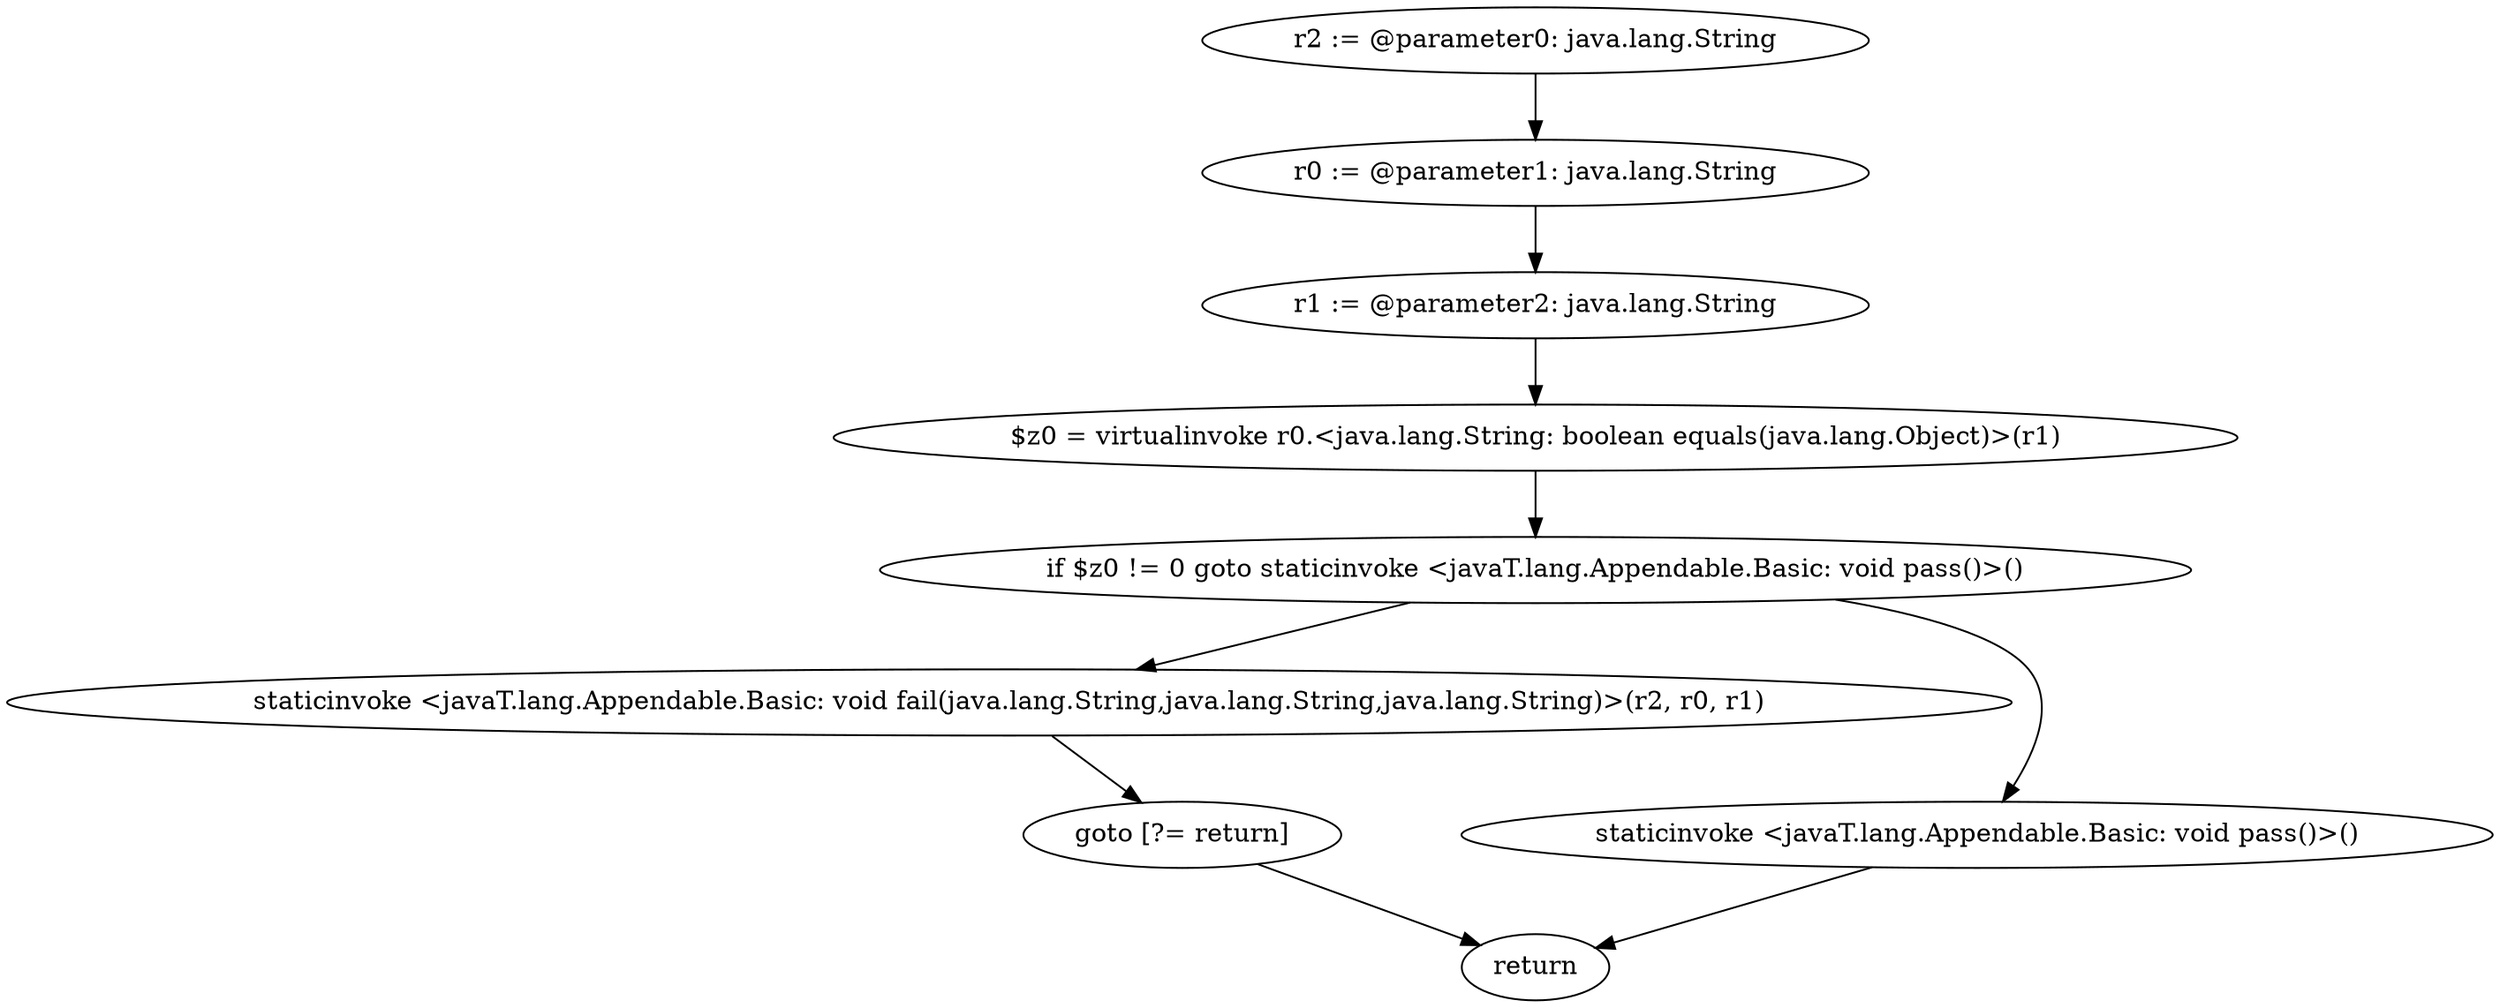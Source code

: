 digraph "unitGraph" {
    "r2 := @parameter0: java.lang.String"
    "r0 := @parameter1: java.lang.String"
    "r1 := @parameter2: java.lang.String"
    "$z0 = virtualinvoke r0.<java.lang.String: boolean equals(java.lang.Object)>(r1)"
    "if $z0 != 0 goto staticinvoke <javaT.lang.Appendable.Basic: void pass()>()"
    "staticinvoke <javaT.lang.Appendable.Basic: void fail(java.lang.String,java.lang.String,java.lang.String)>(r2, r0, r1)"
    "goto [?= return]"
    "staticinvoke <javaT.lang.Appendable.Basic: void pass()>()"
    "return"
    "r2 := @parameter0: java.lang.String"->"r0 := @parameter1: java.lang.String";
    "r0 := @parameter1: java.lang.String"->"r1 := @parameter2: java.lang.String";
    "r1 := @parameter2: java.lang.String"->"$z0 = virtualinvoke r0.<java.lang.String: boolean equals(java.lang.Object)>(r1)";
    "$z0 = virtualinvoke r0.<java.lang.String: boolean equals(java.lang.Object)>(r1)"->"if $z0 != 0 goto staticinvoke <javaT.lang.Appendable.Basic: void pass()>()";
    "if $z0 != 0 goto staticinvoke <javaT.lang.Appendable.Basic: void pass()>()"->"staticinvoke <javaT.lang.Appendable.Basic: void fail(java.lang.String,java.lang.String,java.lang.String)>(r2, r0, r1)";
    "if $z0 != 0 goto staticinvoke <javaT.lang.Appendable.Basic: void pass()>()"->"staticinvoke <javaT.lang.Appendable.Basic: void pass()>()";
    "staticinvoke <javaT.lang.Appendable.Basic: void fail(java.lang.String,java.lang.String,java.lang.String)>(r2, r0, r1)"->"goto [?= return]";
    "goto [?= return]"->"return";
    "staticinvoke <javaT.lang.Appendable.Basic: void pass()>()"->"return";
}

